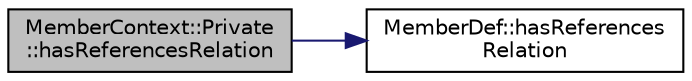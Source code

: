 digraph "MemberContext::Private::hasReferencesRelation"
{
 // LATEX_PDF_SIZE
  edge [fontname="Helvetica",fontsize="10",labelfontname="Helvetica",labelfontsize="10"];
  node [fontname="Helvetica",fontsize="10",shape=record];
  rankdir="LR";
  Node1 [label="MemberContext::Private\l::hasReferencesRelation",height=0.2,width=0.4,color="black", fillcolor="grey75", style="filled", fontcolor="black",tooltip=" "];
  Node1 -> Node2 [color="midnightblue",fontsize="10",style="solid",fontname="Helvetica"];
  Node2 [label="MemberDef::hasReferences\lRelation",height=0.2,width=0.4,color="black", fillcolor="white", style="filled",URL="$classMemberDef.html#a3aedaf487c755d4749b10fa95729a2af",tooltip=" "];
}
